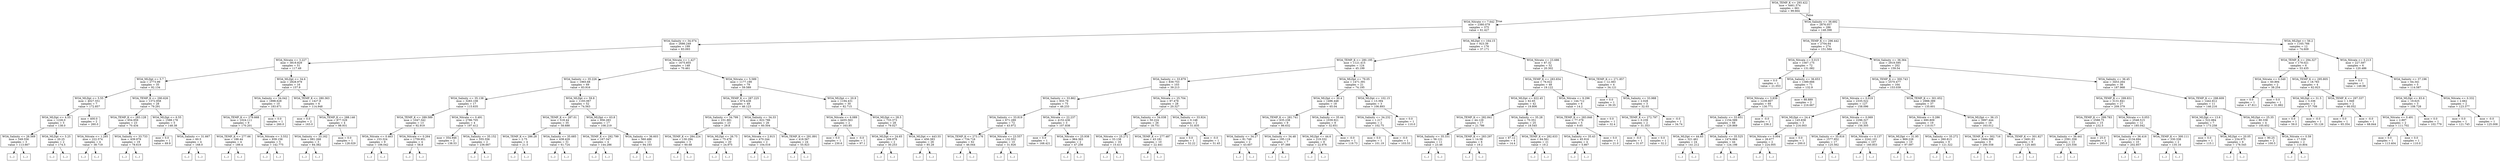 digraph Tree {
node [shape=box] ;
0 [label="WOA_TEMP_K <= 293.422\nmse = 4461.574\nsamples = 661\nvalue = 99.664"] ;
1 [label="WOA_Nitrate <= 7.642\nmse = 2380.079\nsamples = 375\nvalue = 61.427"] ;
0 -> 1 [labeldistance=2.5, labelangle=45, headlabel="True"] ;
2 [label="WOA_Salinity <= 34.074\nmse = 2686.249\nsamples = 199\nvalue = 83.093"] ;
1 -> 2 ;
3 [label="WOA_Nitrate <= 3.227\nmse = 3819.829\nsamples = 51\nvalue = 117.49"] ;
2 -> 3 ;
4 [label="WOA_MLDpt <= 5.7\nmse = 2773.99\nsamples = 35\nvalue = 92.134"] ;
3 -> 4 ;
5 [label="WOA_MLDpt <= 5.55\nmse = 4027.551\nsamples = 7\nvalue = 172.857"] ;
4 -> 5 ;
6 [label="WOA_MLDpt <= 4.55\nmse = 1226.0\nsamples = 5\nvalue = 138.0"] ;
5 -> 6 ;
7 [label="WOA_Salinity <= 26.569\nmse = 549.556\nsamples = 3\nvalue = 113.667"] ;
6 -> 7 ;
8 [label="(...)"] ;
7 -> 8 ;
11 [label="(...)"] ;
7 -> 11 ;
12 [label="WOA_MLDpt <= 5.25\nmse = 20.25\nsamples = 2\nvalue = 174.5"] ;
6 -> 12 ;
13 [label="(...)"] ;
12 -> 13 ;
14 [label="(...)"] ;
12 -> 14 ;
15 [label="mse = 400.0\nsamples = 2\nvalue = 260.0"] ;
5 -> 15 ;
16 [label="WOA_TEMP_K <= 290.626\nmse = 1372.958\nsamples = 28\nvalue = 79.291"] ;
4 -> 16 ;
17 [label="WOA_TEMP_K <= 283.128\nmse = 654.959\nsamples = 23\nvalue = 70.434"] ;
16 -> 17 ;
18 [label="WOA_Nitrate <= 1.285\nmse = 222.574\nsamples = 4\nvalue = 38.719"] ;
17 -> 18 ;
19 [label="(...)"] ;
18 -> 19 ;
22 [label="(...)"] ;
18 -> 22 ;
23 [label="WOA_Salinity <= 33.733\nmse = 439.979\nsamples = 19\nvalue = 78.619"] ;
17 -> 23 ;
24 [label="(...)"] ;
23 -> 24 ;
47 [label="(...)"] ;
23 -> 47 ;
56 [label="WOA_MLDpt <= 6.55\nmse = 1588.178\nsamples = 5\nvalue = 148.38"] ;
16 -> 56 ;
57 [label="mse = 0.0\nsamples = 1\nvalue = 69.9"] ;
56 -> 57 ;
58 [label="WOA_Salinity <= 31.667\nmse = 60.5\nsamples = 4\nvalue = 168.0"] ;
56 -> 58 ;
59 [label="(...)"] ;
58 -> 59 ;
64 [label="(...)"] ;
58 -> 64 ;
65 [label="WOA_MLDpt <= 34.6\nmse = 2828.979\nsamples = 16\nvalue = 157.9"] ;
3 -> 65 ;
66 [label="WOA_Salinity <= 34.042\nmse = 1898.628\nsamples = 10\nvalue = 183.671"] ;
65 -> 66 ;
67 [label="WOA_TEMP_K <= 279.668\nmse = 1024.111\nsamples = 9\nvalue = 170.201"] ;
66 -> 67 ;
68 [label="WOA_TEMP_K <= 277.66\nmse = 188.44\nsamples = 4\nvalue = 189.4"] ;
67 -> 68 ;
69 [label="(...)"] ;
68 -> 69 ;
70 [label="(...)"] ;
68 -> 70 ;
73 [label="WOA_Nitrate <= 3.552\nmse = 939.156\nsamples = 5\nvalue = 142.775"] ;
67 -> 73 ;
74 [label="(...)"] ;
73 -> 74 ;
75 [label="(...)"] ;
73 -> 75 ;
80 [label="mse = 0.0\nsamples = 1\nvalue = 260.0"] ;
66 -> 80 ;
81 [label="WOA_TEMP_K <= 280.363\nmse = 1427.8\nsamples = 6\nvalue = 114.948"] ;
65 -> 81 ;
82 [label="mse = 0.0\nsamples = 2\nvalue = 163.0"] ;
81 -> 82 ;
83 [label="WOA_TEMP_K <= 288.146\nmse = 877.529\nsamples = 4\nvalue = 98.931"] ;
81 -> 83 ;
84 [label="WOA_Salinity <= 33.162\nmse = 681.268\nsamples = 3\nvalue = 84.382"] ;
83 -> 84 ;
85 [label="(...)"] ;
84 -> 85 ;
86 [label="(...)"] ;
84 -> 86 ;
89 [label="mse = 0.0\nsamples = 1\nvalue = 128.029"] ;
83 -> 89 ;
90 [label="WOA_Nitrate <= 1.427\nmse = 1675.855\nsamples = 148\nvalue = 70.461"] ;
2 -> 90 ;
91 [label="WOA_Salinity <= 35.226\nmse = 1965.68\nsamples = 69\nvalue = 83.916"] ;
90 -> 91 ;
92 [label="WOA_Salinity <= 35.138\nmse = 3283.108\nsamples = 17\nvalue = 115.635"] ;
91 -> 92 ;
93 [label="WOA_TEMP_K <= 289.589\nmse = 1047.342\nsamples = 13\nvalue = 92.919"] ;
92 -> 93 ;
94 [label="WOA_Nitrate <= 0.463\nmse = 153.324\nsamples = 9\nvalue = 106.042"] ;
93 -> 94 ;
95 [label="(...)"] ;
94 -> 95 ;
100 [label="(...)"] ;
94 -> 100 ;
111 [label="WOA_Nitrate <= 0.264\nmse = 1759.951\nsamples = 4\nvalue = 58.8"] ;
93 -> 111 ;
112 [label="(...)"] ;
111 -> 112 ;
113 [label="(...)"] ;
111 -> 113 ;
118 [label="WOA_Nitrate <= 0.491\nmse = 2786.705\nsamples = 4\nvalue = 197.412"] ;
92 -> 118 ;
119 [label="mse = 354.946\nsamples = 2\nvalue = 138.53"] ;
118 -> 119 ;
120 [label="WOA_Salinity <= 35.152\nmse = 555.556\nsamples = 2\nvalue = 236.667"] ;
118 -> 120 ;
121 [label="(...)"] ;
120 -> 121 ;
122 [label="(...)"] ;
120 -> 122 ;
123 [label="WOA_MLDpt <= 59.8\nmse = 1193.067\nsamples = 52\nvalue = 74.563"] ;
91 -> 123 ;
124 [label="WOA_TEMP_K <= 287.01\nmse = 518.44\nsamples = 35\nvalue = 58.688"] ;
123 -> 124 ;
125 [label="WOA_TEMP_K <= 286.28\nmse = 2.75\nsamples = 4\nvalue = 21.5"] ;
124 -> 125 ;
126 [label="(...)"] ;
125 -> 126 ;
127 [label="(...)"] ;
125 -> 127 ;
128 [label="WOA_Salinity <= 35.685\nmse = 438.429\nsamples = 31\nvalue = 61.724"] ;
124 -> 128 ;
129 [label="(...)"] ;
128 -> 129 ;
144 [label="(...)"] ;
128 -> 144 ;
181 [label="WOA_MLDpt <= 63.8\nmse = 956.283\nsamples = 17\nvalue = 108.219"] ;
123 -> 181 ;
182 [label="WOA_TEMP_K <= 292.799\nmse = 167.347\nsamples = 4\nvalue = 144.286"] ;
181 -> 182 ;
183 [label="(...)"] ;
182 -> 183 ;
184 [label="(...)"] ;
182 -> 184 ;
185 [label="WOA_Salinity <= 36.603\nmse = 560.486\nsamples = 13\nvalue = 94.193"] ;
181 -> 185 ;
186 [label="(...)"] ;
185 -> 186 ;
193 [label="(...)"] ;
185 -> 193 ;
202 [label="WOA_Nitrate <= 5.589\nmse = 1177.199\nsamples = 79\nvalue = 59.589"] ;
90 -> 202 ;
203 [label="WOA_TEMP_K <= 287.225\nmse = 674.438\nsamples = 49\nvalue = 46.123"] ;
202 -> 203 ;
204 [label="WOA_Salinity <= 34.799\nmse = 231.881\nsamples = 23\nvalue = 29.8"] ;
203 -> 204 ;
205 [label="WOA_TEMP_K <= 284.224\nmse = 130.294\nsamples = 3\nvalue = 60.68"] ;
204 -> 205 ;
206 [label="(...)"] ;
205 -> 206 ;
207 [label="(...)"] ;
205 -> 207 ;
208 [label="WOA_MLDpt <= 26.75\nmse = 75.478\nsamples = 20\nvalue = 24.975"] ;
204 -> 208 ;
209 [label="(...)"] ;
208 -> 209 ;
218 [label="(...)"] ;
208 -> 218 ;
225 [label="WOA_Salinity <= 34.33\nmse = 622.786\nsamples = 26\nvalue = 60.504"] ;
203 -> 225 ;
226 [label="WOA_Nitrate <= 2.915\nmse = 470.244\nsamples = 2\nvalue = 104.016"] ;
225 -> 226 ;
227 [label="(...)"] ;
226 -> 227 ;
228 [label="(...)"] ;
226 -> 228 ;
229 [label="WOA_TEMP_K <= 291.891\nmse = 418.567\nsamples = 24\nvalue = 55.923"] ;
225 -> 229 ;
230 [label="(...)"] ;
229 -> 230 ;
263 [label="(...)"] ;
229 -> 263 ;
264 [label="WOA_MLDpt <= 20.9\nmse = 1194.431\nsamples = 30\nvalue = 82.715"] ;
202 -> 264 ;
265 [label="WOA_Nitrate <= 6.089\nmse = 4455.563\nsamples = 2\nvalue = 163.85"] ;
264 -> 265 ;
266 [label="mse = 0.0\nsamples = 1\nvalue = 230.6"] ;
265 -> 266 ;
267 [label="mse = -0.0\nsamples = 1\nvalue = 97.1"] ;
265 -> 267 ;
268 [label="WOA_MLDpt <= 28.5\nmse = 733.373\nsamples = 28\nvalue = 79.027"] ;
264 -> 268 ;
269 [label="WOA_MLDpt <= 24.65\nmse = 209.979\nsamples = 2\nvalue = 30.253"] ;
268 -> 269 ;
270 [label="(...)"] ;
269 -> 270 ;
271 [label="(...)"] ;
269 -> 271 ;
272 [label="WOA_MLDpt <= 443.55\nmse = 456.383\nsamples = 26\nvalue = 85.28"] ;
268 -> 272 ;
273 [label="(...)"] ;
272 -> 273 ;
304 [label="(...)"] ;
272 -> 304 ;
307 [label="WOA_MLDpt <= 164.15\nmse = 923.39\nsamples = 176\nvalue = 37.171"] ;
1 -> 307 ;
308 [label="WOA_TEMP_K <= 280.195\nmse = 1121.415\nsamples = 124\nvalue = 45.199"] ;
307 -> 308 ;
309 [label="WOA_Salinity <= 33.879\nmse = 839.753\nsamples = 103\nvalue = 39.213"] ;
308 -> 309 ;
310 [label="WOA_Salinity <= 33.862\nmse = 933.79\nsamples = 75\nvalue = 46.233"] ;
309 -> 310 ;
311 [label="WOA_Salinity <= 33.819\nmse = 671.289\nsamples = 72\nvalue = 43.972"] ;
310 -> 311 ;
312 [label="WOA_TEMP_K <= 273.176\nmse = 734.716\nsamples = 62\nvalue = 46.044"] ;
311 -> 312 ;
313 [label="(...)"] ;
312 -> 313 ;
354 [label="(...)"] ;
312 -> 354 ;
381 [label="WOA_Nitrate <= 23.557\nmse = 132.552\nsamples = 10\nvalue = 31.926"] ;
311 -> 381 ;
382 [label="(...)"] ;
381 -> 382 ;
391 [label="(...)"] ;
381 -> 391 ;
400 [label="WOA_Nitrate <= 22.237\nmse = 4152.436\nsamples = 3\nvalue = 107.838"] ;
310 -> 400 ;
401 [label="mse = 0.0\nsamples = 1\nvalue = 168.421"] ;
400 -> 401 ;
402 [label="WOA_Nitrate <= 25.938\nmse = 964.363\nsamples = 2\nvalue = 47.256"] ;
400 -> 402 ;
403 [label="(...)"] ;
402 -> 403 ;
404 [label="(...)"] ;
402 -> 404 ;
405 [label="WOA_Nitrate <= 25.704\nmse = 97.478\nsamples = 28\nvalue = 20.327"] ;
309 -> 405 ;
406 [label="WOA_Salinity <= 34.038\nmse = 50.224\nsamples = 26\nvalue = 18.751"] ;
405 -> 406 ;
407 [label="WOA_Nitrate <= 25.272\nmse = 33.138\nsamples = 16\nvalue = 15.413"] ;
406 -> 407 ;
408 [label="(...)"] ;
407 -> 408 ;
433 [label="(...)"] ;
407 -> 433 ;
436 [label="WOA_TEMP_K <= 277.487\nmse = 43.181\nsamples = 10\nvalue = 22.441"] ;
406 -> 436 ;
437 [label="(...)"] ;
436 -> 437 ;
446 [label="(...)"] ;
436 -> 446 ;
455 [label="WOA_Salinity <= 33.924\nmse = 0.148\nsamples = 2\nvalue = 51.835"] ;
405 -> 455 ;
456 [label="mse = 0.0\nsamples = 1\nvalue = 52.22"] ;
455 -> 456 ;
457 [label="mse = -0.0\nsamples = 1\nvalue = 51.45"] ;
455 -> 457 ;
458 [label="WOA_MLDpt <= 79.05\nmse = 1471.391\nsamples = 21\nvalue = 74.195"] ;
308 -> 458 ;
459 [label="WOA_MLDpt <= 30.4\nmse = 1496.448\nsamples = 18\nvalue = 65.04"] ;
458 -> 459 ;
460 [label="WOA_TEMP_K <= 281.741\nmse = 635.238\nsamples = 9\nvalue = 86.632"] ;
459 -> 460 ;
461 [label="WOA_Salinity <= 34.27\nmse = 81.749\nsamples = 2\nvalue = 43.607"] ;
460 -> 461 ;
462 [label="(...)"] ;
461 -> 462 ;
463 [label="(...)"] ;
461 -> 463 ;
464 [label="WOA_Salinity <= 34.48\nmse = 195.119\nsamples = 7\nvalue = 97.388"] ;
460 -> 464 ;
465 [label="(...)"] ;
464 -> 465 ;
466 [label="(...)"] ;
464 -> 466 ;
469 [label="WOA_Salinity <= 35.44\nmse = 1039.921\nsamples = 9\nvalue = 32.651"] ;
459 -> 469 ;
470 [label="WOA_MLDpt <= 44.6\nmse = 219.332\nsamples = 8\nvalue = 22.976"] ;
469 -> 470 ;
471 [label="(...)"] ;
470 -> 471 ;
478 [label="(...)"] ;
470 -> 478 ;
485 [label="mse = -0.0\nsamples = 1\nvalue = 119.73"] ;
469 -> 485 ;
486 [label="WOA_MLDpt <= 102.15\nmse = 13.394\nsamples = 3\nvalue = 106.893"] ;
458 -> 486 ;
487 [label="WOA_Salinity <= 34.232\nmse = 1.217\nsamples = 2\nvalue = 102.75"] ;
486 -> 487 ;
488 [label="mse = 0.0\nsamples = 1\nvalue = 101.19"] ;
487 -> 488 ;
489 [label="mse = -0.0\nsamples = 1\nvalue = 103.53"] ;
487 -> 489 ;
490 [label="mse = 0.0\nsamples = 1\nvalue = 110.0"] ;
486 -> 490 ;
491 [label="WOA_Nitrate <= 23.686\nmse = 87.32\nsamples = 52\nvalue = 20.302"] ;
307 -> 491 ;
492 [label="WOA_TEMP_K <= 283.654\nmse = 76.022\nsamples = 48\nvalue = 19.122"] ;
491 -> 492 ;
493 [label="WOA_MLDpt <= 622.45\nmse = 62.65\nsamples = 42\nvalue = 19.806"] ;
492 -> 493 ;
494 [label="WOA_TEMP_K <= 282.841\nmse = 44.129\nsamples = 17\nvalue = 21.786"] ;
493 -> 494 ;
495 [label="WOA_Salinity <= 35.331\nmse = 56.121\nsamples = 11\nvalue = 23.46"] ;
494 -> 495 ;
496 [label="(...)"] ;
495 -> 496 ;
509 [label="(...)"] ;
495 -> 509 ;
510 [label="WOA_TEMP_K <= 283.297\nmse = 14.58\nsamples = 6\nvalue = 19.2"] ;
494 -> 510 ;
511 [label="(...)"] ;
510 -> 511 ;
514 [label="(...)"] ;
510 -> 514 ;
515 [label="WOA_Salinity <= 35.28\nmse = 70.351\nsamples = 25\nvalue = 18.545"] ;
493 -> 515 ;
516 [label="mse = 87.12\nsamples = 4\nvalue = 14.4"] ;
515 -> 516 ;
517 [label="WOA_TEMP_K <= 282.633\nmse = 64.561\nsamples = 21\nvalue = 19.2"] ;
515 -> 517 ;
518 [label="(...)"] ;
517 -> 518 ;
519 [label="(...)"] ;
517 -> 519 ;
524 [label="WOA_Nitrate <= 9.296\nmse = 144.712\nsamples = 6\nvalue = 14.2"] ;
492 -> 524 ;
525 [label="WOA_TEMP_K <= 283.846\nmse = 77.378\nsamples = 5\nvalue = 9.65"] ;
524 -> 525 ;
526 [label="WOA_Salinity <= 35.43\nmse = 45.916\nsamples = 4\nvalue = 5.867"] ;
525 -> 526 ;
527 [label="(...)"] ;
526 -> 527 ;
528 [label="(...)"] ;
526 -> 528 ;
531 [label="mse = 0.0\nsamples = 1\nvalue = 21.0"] ;
525 -> 531 ;
532 [label="mse = 0.0\nsamples = 1\nvalue = 32.4"] ;
524 -> 532 ;
533 [label="WOA_TEMP_K <= 271.857\nmse = 12.383\nsamples = 4\nvalue = 34.121"] ;
491 -> 533 ;
534 [label="mse = 0.0\nsamples = 1\nvalue = 39.35"] ;
533 -> 534 ;
535 [label="WOA_Salinity <= 33.988\nmse = 2.028\nsamples = 3\nvalue = 32.03"] ;
533 -> 535 ;
536 [label="WOA_TEMP_K <= 272.797\nmse = 0.239\nsamples = 2\nvalue = 31.353"] ;
535 -> 536 ;
537 [label="mse = -0.0\nsamples = 1\nvalue = 31.07"] ;
536 -> 537 ;
538 [label="mse = 0.0\nsamples = 1\nvalue = 32.2"] ;
536 -> 538 ;
539 [label="mse = -0.0\nsamples = 1\nvalue = 34.74"] ;
535 -> 539 ;
540 [label="WOA_Salinity <= 36.692\nmse = 2876.057\nsamples = 286\nvalue = 148.398"] ;
0 -> 540 [labeldistance=2.5, labelangle=-45, headlabel="False"] ;
541 [label="WOA_TEMP_K <= 296.442\nmse = 2704.64\nsamples = 274\nvalue = 151.584"] ;
540 -> 541 ;
542 [label="WOA_Nitrate <= 0.015\nmse = 1567.175\nsamples = 72\nvalue = 131.082"] ;
541 -> 542 ;
543 [label="mse = 0.0\nsamples = 1\nvalue = 21.053"] ;
542 -> 543 ;
544 [label="WOA_Salinity <= 36.653\nmse = 1389.666\nsamples = 71\nvalue = 132.9"] ;
542 -> 544 ;
545 [label="WOA_Nitrate <= 3.839\nmse = 1239.807\nsamples = 69\nvalue = 130.771"] ;
544 -> 545 ;
546 [label="WOA_Salinity <= 33.651\nmse = 1154.589\nsamples = 68\nvalue = 129.869"] ;
545 -> 546 ;
547 [label="WOA_MLDpt <= 44.65\nmse = 321.461\nsamples = 24\nvalue = 141.212"] ;
546 -> 547 ;
548 [label="(...)"] ;
547 -> 548 ;
565 [label="(...)"] ;
547 -> 565 ;
572 [label="WOA_Salinity <= 35.525\nmse = 1474.664\nsamples = 44\nvalue = 124.198"] ;
546 -> 572 ;
573 [label="(...)"] ;
572 -> 573 ;
600 [label="(...)"] ;
572 -> 600 ;
645 [label="mse = -0.0\nsamples = 1\nvalue = 236.2"] ;
545 -> 645 ;
646 [label="mse = 88.889\nsamples = 2\nvalue = 216.667"] ;
544 -> 646 ;
647 [label="WOA_Salinity <= 36.364\nmse = 2919.595\nsamples = 202\nvalue = 159.54"] ;
541 -> 647 ;
648 [label="WOA_TEMP_K <= 300.743\nmse = 2570.477\nsamples = 164\nvalue = 153.039"] ;
647 -> 648 ;
649 [label="WOA_Nitrate <= 0.019\nmse = 2335.522\nsamples = 127\nvalue = 158.096"] ;
648 -> 649 ;
650 [label="WOA_MLDpt <= 24.4\nmse = 145.838\nsamples = 3\nvalue = 216.003"] ;
649 -> 650 ;
651 [label="WOA_Nitrate <= 0.004\nmse = 26.677\nsamples = 2\nvalue = 224.005"] ;
650 -> 651 ;
652 [label="(...)"] ;
651 -> 652 ;
653 [label="(...)"] ;
651 -> 653 ;
654 [label="mse = 0.0\nsamples = 1\nvalue = 200.0"] ;
650 -> 654 ;
655 [label="WOA_Nitrate <= 0.069\nmse = 2296.327\nsamples = 124\nvalue = 156.305"] ;
649 -> 655 ;
656 [label="WOA_Salinity <= 35.816\nmse = 1577.952\nsamples = 17\nvalue = 125.562"] ;
655 -> 656 ;
657 [label="(...)"] ;
656 -> 657 ;
668 [label="(...)"] ;
656 -> 668 ;
675 [label="WOA_Nitrate <= 0.137\nmse = 2242.101\nsamples = 107\nvalue = 160.853"] ;
655 -> 675 ;
676 [label="(...)"] ;
675 -> 676 ;
707 [label="(...)"] ;
675 -> 707 ;
826 [label="WOA_TEMP_K <= 301.652\nmse = 2988.389\nsamples = 37\nvalue = 135.601"] ;
648 -> 826 ;
827 [label="WOA_Nitrate <= 0.286\nmse = 690.809\nsamples = 19\nvalue = 110.017"] ;
826 -> 827 ;
828 [label="WOA_MLDpt <= 31.95\nmse = 869.228\nsamples = 10\nvalue = 97.097"] ;
827 -> 828 ;
829 [label="(...)"] ;
828 -> 829 ;
836 [label="(...)"] ;
828 -> 836 ;
847 [label="WOA_Salinity <= 35.272\nmse = 260.813\nsamples = 9\nvalue = 121.322"] ;
827 -> 847 ;
848 [label="(...)"] ;
847 -> 848 ;
857 [label="(...)"] ;
847 -> 857 ;
864 [label="WOA_MLDpt <= 36.15\nmse = 3997.444\nsamples = 18\nvalue = 163.012"] ;
826 -> 864 ;
865 [label="WOA_TEMP_K <= 302.716\nmse = 1684.398\nsamples = 9\nvalue = 200.558"] ;
864 -> 865 ;
866 [label="(...)"] ;
865 -> 866 ;
879 [label="(...)"] ;
865 -> 879 ;
880 [label="WOA_TEMP_K <= 301.827\nmse = 3491.03\nsamples = 9\nvalue = 125.465"] ;
864 -> 880 ;
881 [label="(...)"] ;
880 -> 881 ;
886 [label="(...)"] ;
880 -> 886 ;
897 [label="WOA_Salinity <= 36.45\nmse = 3453.264\nsamples = 38\nvalue = 187.968"] ;
647 -> 897 ;
898 [label="WOA_TEMP_K <= 299.831\nmse = 3131.841\nsamples = 27\nvalue = 209.379"] ;
897 -> 898 ;
899 [label="WOA_TEMP_K <= 299.783\nmse = 2588.75\nsamples = 15\nvalue = 232.5"] ;
898 -> 899 ;
900 [label="WOA_Salinity <= 36.441\nmse = 2391.358\nsamples = 13\nvalue = 225.556"] ;
899 -> 900 ;
901 [label="(...)"] ;
900 -> 901 ;
904 [label="(...)"] ;
900 -> 904 ;
905 [label="mse = 25.0\nsamples = 2\nvalue = 295.0"] ;
899 -> 905 ;
906 [label="WOA_Nitrate <= 0.053\nmse = 2548.515\nsamples = 12\nvalue = 185.042"] ;
898 -> 906 ;
907 [label="WOA_Salinity <= 36.416\nmse = 2134.694\nsamples = 10\nvalue = 202.857"] ;
906 -> 907 ;
908 [label="(...)"] ;
907 -> 908 ;
911 [label="(...)"] ;
907 -> 911 ;
914 [label="WOA_TEMP_K <= 300.111\nmse = 330.338\nsamples = 2\nvalue = 135.16"] ;
906 -> 914 ;
915 [label="(...)"] ;
914 -> 915 ;
916 [label="(...)"] ;
914 -> 916 ;
917 [label="WOA_TEMP_K <= 298.609\nmse = 1442.812\nsamples = 11\nvalue = 146.216"] ;
897 -> 917 ;
918 [label="WOA_MLDpt <= 13.6\nmse = 522.884\nsamples = 7\nvalue = 173.258"] ;
917 -> 918 ;
919 [label="mse = 0.0\nsamples = 1\nvalue = 115.1"] ;
918 -> 919 ;
920 [label="WOA_MLDpt <= 20.05\nmse = 234.975\nsamples = 6\nvalue = 178.545"] ;
918 -> 920 ;
921 [label="(...)"] ;
920 -> 921 ;
922 [label="(...)"] ;
920 -> 922 ;
929 [label="WOA_MLDpt <= 25.35\nmse = 80.338\nsamples = 4\nvalue = 105.652"] ;
917 -> 929 ;
930 [label="mse = 90.25\nsamples = 2\nvalue = 100.5"] ;
929 -> 930 ;
931 [label="WOA_Nitrate <= 0.59\nmse = 17.339\nsamples = 2\nvalue = 110.804"] ;
929 -> 931 ;
932 [label="(...)"] ;
931 -> 932 ;
933 [label="(...)"] ;
931 -> 933 ;
934 [label="WOA_MLDpt <= 56.2\nmse = 1165.766\nsamples = 12\nvalue = 74.609"] ;
540 -> 934 ;
935 [label="WOA_TEMP_K <= 294.327\nmse = 179.021\nsamples = 6\nvalue = 53.435"] ;
934 -> 935 ;
936 [label="WOA_Nitrate <= 0.549\nmse = 60.894\nsamples = 2\nvalue = 38.254"] ;
935 -> 936 ;
937 [label="mse = 0.0\nsamples = 1\nvalue = 47.811"] ;
936 -> 937 ;
938 [label="mse = 0.0\nsamples = 1\nvalue = 31.882"] ;
936 -> 938 ;
939 [label="WOA_TEMP_K <= 295.805\nmse = 18.783\nsamples = 4\nvalue = 62.923"] ;
935 -> 939 ;
940 [label="WOA_MLDpt <= 31.5\nmse = 3.336\nsamples = 2\nvalue = 57.709"] ;
939 -> 940 ;
941 [label="mse = 0.0\nsamples = 1\nvalue = 59.0"] ;
940 -> 941 ;
942 [label="mse = -0.0\nsamples = 1\nvalue = 55.126"] ;
940 -> 942 ;
943 [label="WOA_TEMP_K <= 297.337\nmse = 1.949\nsamples = 2\nvalue = 66.052"] ;
939 -> 943 ;
944 [label="mse = 0.0\nsamples = 1\nvalue = 65.354"] ;
943 -> 944 ;
945 [label="mse = -0.0\nsamples = 1\nvalue = 68.844"] ;
943 -> 945 ;
946 [label="WOA_Nitrate <= 0.213\nmse = 227.597\nsamples = 6\nvalue = 120.486"] ;
934 -> 946 ;
947 [label="mse = 0.0\nsamples = 1\nvalue = 149.98"] ;
946 -> 947 ;
948 [label="WOA_Salinity <= 37.196\nmse = 64.341\nsamples = 5\nvalue = 114.587"] ;
946 -> 948 ;
949 [label="WOA_MLDpt <= 83.6\nmse = 19.625\nsamples = 3\nvalue = 108.728"] ;
948 -> 949 ;
950 [label="WOA_Nitrate <= 0.491\nmse = 2.897\nsamples = 2\nvalue = 111.702"] ;
949 -> 950 ;
951 [label="mse = 0.0\nsamples = 1\nvalue = 113.404"] ;
950 -> 951 ;
952 [label="mse = 0.0\nsamples = 1\nvalue = 110.0"] ;
950 -> 952 ;
953 [label="mse = 0.0\nsamples = 1\nvalue = 102.779"] ;
949 -> 953 ;
954 [label="WOA_Nitrate <= 0.332\nmse = 2.662\nsamples = 2\nvalue = 123.377"] ;
948 -> 954 ;
955 [label="mse = 0.0\nsamples = 1\nvalue = 121.745"] ;
954 -> 955 ;
956 [label="mse = -0.0\nsamples = 1\nvalue = 125.008"] ;
954 -> 956 ;
}